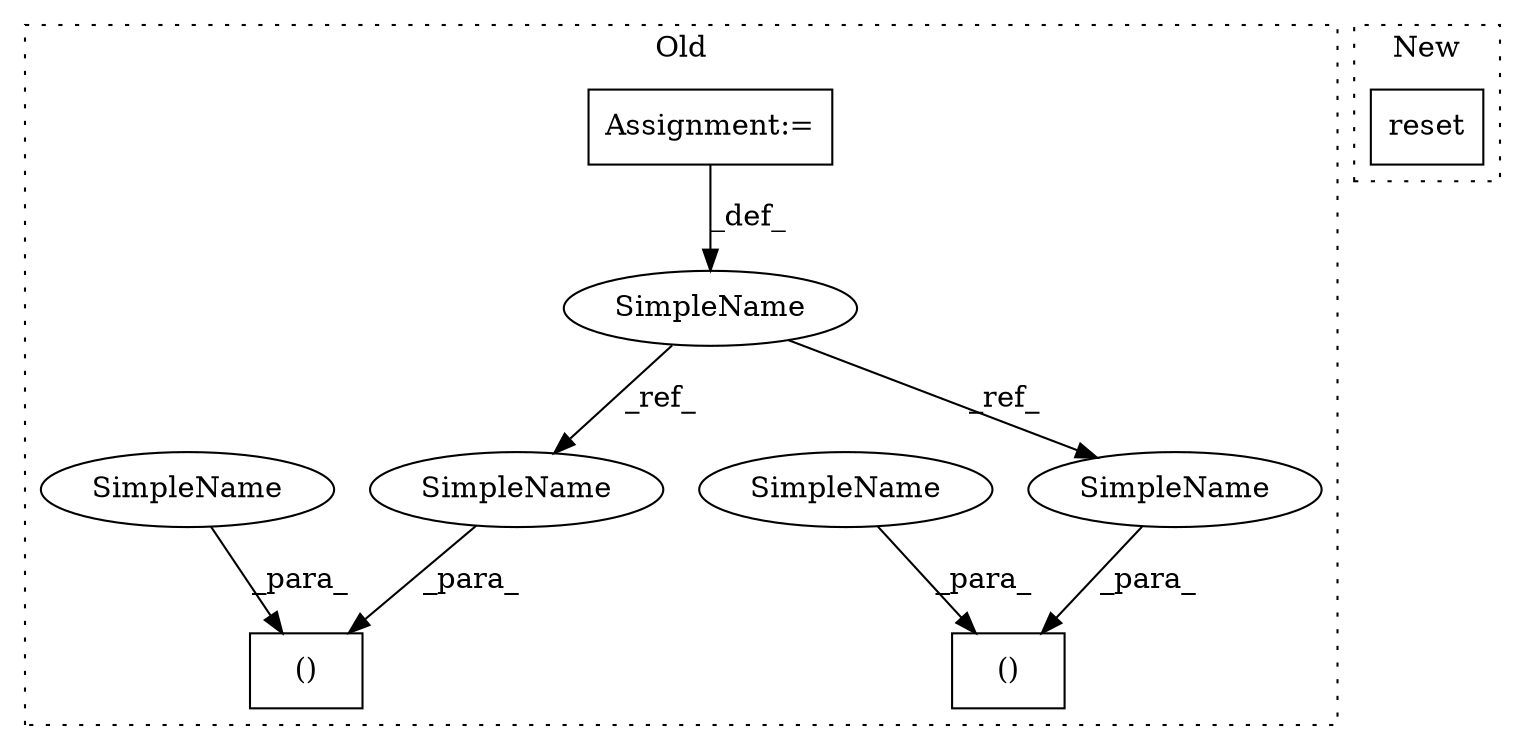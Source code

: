 digraph G {
subgraph cluster0 {
1 [label="()" a="106" s="3401" l="34" shape="box"];
3 [label="Assignment:=" a="7" s="2281" l="3" shape="box"];
4 [label="()" a="106" s="3341" l="34" shape="box"];
5 [label="SimpleName" a="42" s="2281" l="3" shape="ellipse"];
6 [label="SimpleName" a="42" s="3341" l="3" shape="ellipse"];
7 [label="SimpleName" a="42" s="3401" l="3" shape="ellipse"];
8 [label="SimpleName" a="42" s="3373" l="2" shape="ellipse"];
9 [label="SimpleName" a="42" s="3433" l="2" shape="ellipse"];
label = "Old";
style="dotted";
}
subgraph cluster1 {
2 [label="reset" a="32" s="3787" l="7" shape="box"];
label = "New";
style="dotted";
}
3 -> 5 [label="_def_"];
5 -> 6 [label="_ref_"];
5 -> 7 [label="_ref_"];
6 -> 4 [label="_para_"];
7 -> 1 [label="_para_"];
8 -> 4 [label="_para_"];
9 -> 1 [label="_para_"];
}